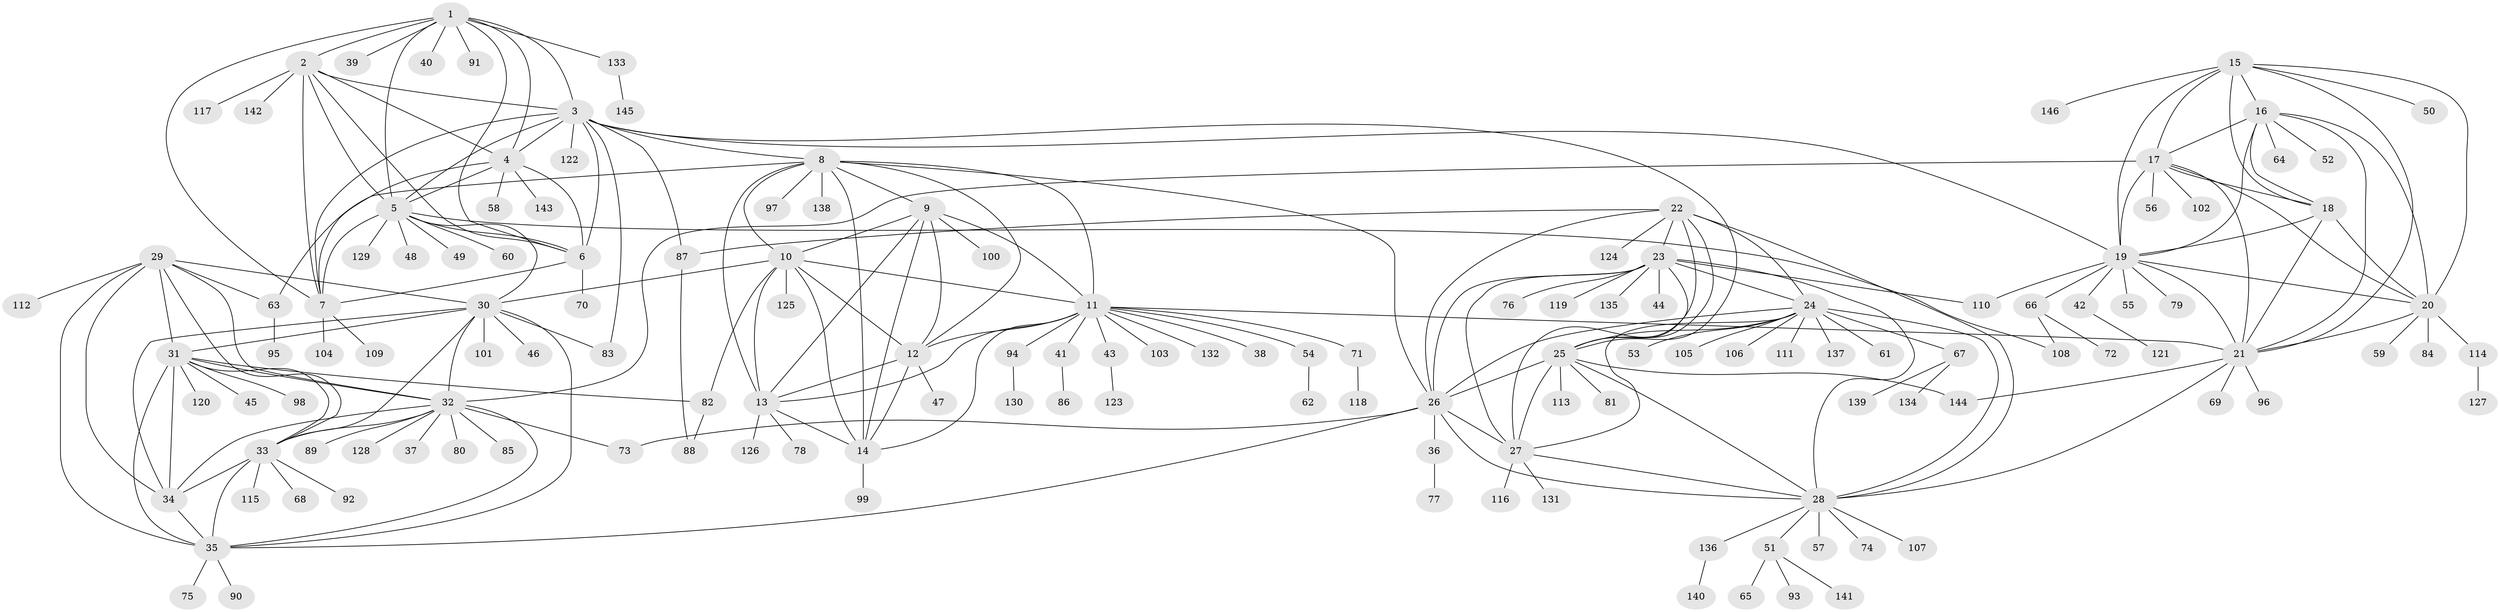// Generated by graph-tools (version 1.1) at 2025/50/03/09/25 03:50:42]
// undirected, 146 vertices, 235 edges
graph export_dot {
graph [start="1"]
  node [color=gray90,style=filled];
  1;
  2;
  3;
  4;
  5;
  6;
  7;
  8;
  9;
  10;
  11;
  12;
  13;
  14;
  15;
  16;
  17;
  18;
  19;
  20;
  21;
  22;
  23;
  24;
  25;
  26;
  27;
  28;
  29;
  30;
  31;
  32;
  33;
  34;
  35;
  36;
  37;
  38;
  39;
  40;
  41;
  42;
  43;
  44;
  45;
  46;
  47;
  48;
  49;
  50;
  51;
  52;
  53;
  54;
  55;
  56;
  57;
  58;
  59;
  60;
  61;
  62;
  63;
  64;
  65;
  66;
  67;
  68;
  69;
  70;
  71;
  72;
  73;
  74;
  75;
  76;
  77;
  78;
  79;
  80;
  81;
  82;
  83;
  84;
  85;
  86;
  87;
  88;
  89;
  90;
  91;
  92;
  93;
  94;
  95;
  96;
  97;
  98;
  99;
  100;
  101;
  102;
  103;
  104;
  105;
  106;
  107;
  108;
  109;
  110;
  111;
  112;
  113;
  114;
  115;
  116;
  117;
  118;
  119;
  120;
  121;
  122;
  123;
  124;
  125;
  126;
  127;
  128;
  129;
  130;
  131;
  132;
  133;
  134;
  135;
  136;
  137;
  138;
  139;
  140;
  141;
  142;
  143;
  144;
  145;
  146;
  1 -- 2;
  1 -- 3;
  1 -- 4;
  1 -- 5;
  1 -- 6;
  1 -- 7;
  1 -- 39;
  1 -- 40;
  1 -- 91;
  1 -- 133;
  2 -- 3;
  2 -- 4;
  2 -- 5;
  2 -- 6;
  2 -- 7;
  2 -- 117;
  2 -- 142;
  3 -- 4;
  3 -- 5;
  3 -- 6;
  3 -- 7;
  3 -- 8;
  3 -- 19;
  3 -- 25;
  3 -- 83;
  3 -- 87;
  3 -- 122;
  4 -- 5;
  4 -- 6;
  4 -- 7;
  4 -- 58;
  4 -- 143;
  5 -- 6;
  5 -- 7;
  5 -- 30;
  5 -- 48;
  5 -- 49;
  5 -- 60;
  5 -- 108;
  5 -- 129;
  6 -- 7;
  6 -- 70;
  7 -- 104;
  7 -- 109;
  8 -- 9;
  8 -- 10;
  8 -- 11;
  8 -- 12;
  8 -- 13;
  8 -- 14;
  8 -- 26;
  8 -- 63;
  8 -- 97;
  8 -- 138;
  9 -- 10;
  9 -- 11;
  9 -- 12;
  9 -- 13;
  9 -- 14;
  9 -- 100;
  10 -- 11;
  10 -- 12;
  10 -- 13;
  10 -- 14;
  10 -- 30;
  10 -- 82;
  10 -- 125;
  11 -- 12;
  11 -- 13;
  11 -- 14;
  11 -- 21;
  11 -- 38;
  11 -- 41;
  11 -- 43;
  11 -- 54;
  11 -- 71;
  11 -- 94;
  11 -- 103;
  11 -- 132;
  12 -- 13;
  12 -- 14;
  12 -- 47;
  13 -- 14;
  13 -- 78;
  13 -- 126;
  14 -- 99;
  15 -- 16;
  15 -- 17;
  15 -- 18;
  15 -- 19;
  15 -- 20;
  15 -- 21;
  15 -- 50;
  15 -- 146;
  16 -- 17;
  16 -- 18;
  16 -- 19;
  16 -- 20;
  16 -- 21;
  16 -- 52;
  16 -- 64;
  17 -- 18;
  17 -- 19;
  17 -- 20;
  17 -- 21;
  17 -- 32;
  17 -- 56;
  17 -- 102;
  18 -- 19;
  18 -- 20;
  18 -- 21;
  19 -- 20;
  19 -- 21;
  19 -- 42;
  19 -- 55;
  19 -- 66;
  19 -- 79;
  19 -- 110;
  20 -- 21;
  20 -- 59;
  20 -- 84;
  20 -- 114;
  21 -- 28;
  21 -- 69;
  21 -- 96;
  21 -- 144;
  22 -- 23;
  22 -- 24;
  22 -- 25;
  22 -- 26;
  22 -- 27;
  22 -- 28;
  22 -- 87;
  22 -- 124;
  23 -- 24;
  23 -- 25;
  23 -- 26;
  23 -- 27;
  23 -- 28;
  23 -- 44;
  23 -- 76;
  23 -- 110;
  23 -- 119;
  23 -- 135;
  24 -- 25;
  24 -- 26;
  24 -- 27;
  24 -- 28;
  24 -- 53;
  24 -- 61;
  24 -- 67;
  24 -- 105;
  24 -- 106;
  24 -- 111;
  24 -- 137;
  25 -- 26;
  25 -- 27;
  25 -- 28;
  25 -- 81;
  25 -- 113;
  25 -- 144;
  26 -- 27;
  26 -- 28;
  26 -- 35;
  26 -- 36;
  26 -- 73;
  27 -- 28;
  27 -- 116;
  27 -- 131;
  28 -- 51;
  28 -- 57;
  28 -- 74;
  28 -- 107;
  28 -- 136;
  29 -- 30;
  29 -- 31;
  29 -- 32;
  29 -- 33;
  29 -- 34;
  29 -- 35;
  29 -- 63;
  29 -- 112;
  30 -- 31;
  30 -- 32;
  30 -- 33;
  30 -- 34;
  30 -- 35;
  30 -- 46;
  30 -- 83;
  30 -- 101;
  31 -- 32;
  31 -- 33;
  31 -- 34;
  31 -- 35;
  31 -- 45;
  31 -- 82;
  31 -- 98;
  31 -- 120;
  32 -- 33;
  32 -- 34;
  32 -- 35;
  32 -- 37;
  32 -- 73;
  32 -- 80;
  32 -- 85;
  32 -- 89;
  32 -- 128;
  33 -- 34;
  33 -- 35;
  33 -- 68;
  33 -- 92;
  33 -- 115;
  34 -- 35;
  35 -- 75;
  35 -- 90;
  36 -- 77;
  41 -- 86;
  42 -- 121;
  43 -- 123;
  51 -- 65;
  51 -- 93;
  51 -- 141;
  54 -- 62;
  63 -- 95;
  66 -- 72;
  66 -- 108;
  67 -- 134;
  67 -- 139;
  71 -- 118;
  82 -- 88;
  87 -- 88;
  94 -- 130;
  114 -- 127;
  133 -- 145;
  136 -- 140;
}
